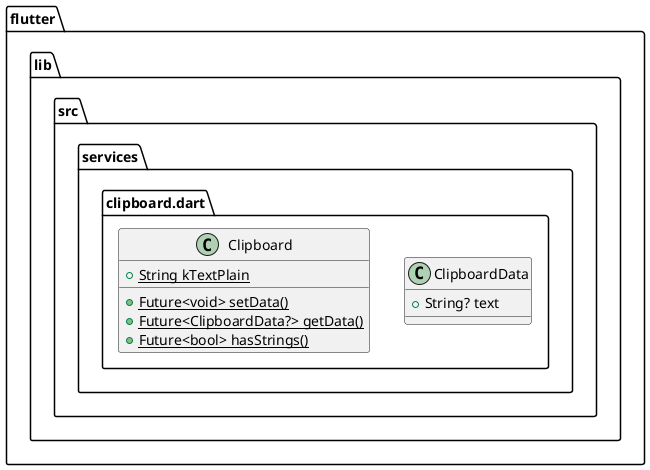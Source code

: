 @startuml
set namespaceSeparator ::

class "flutter::lib::src::services::clipboard.dart::ClipboardData" {
  +String? text
}

class "flutter::lib::src::services::clipboard.dart::Clipboard" {
  {static} +String kTextPlain
  {static} +Future<void> setData()
  {static} +Future<ClipboardData?> getData()
  {static} +Future<bool> hasStrings()
}


@enduml